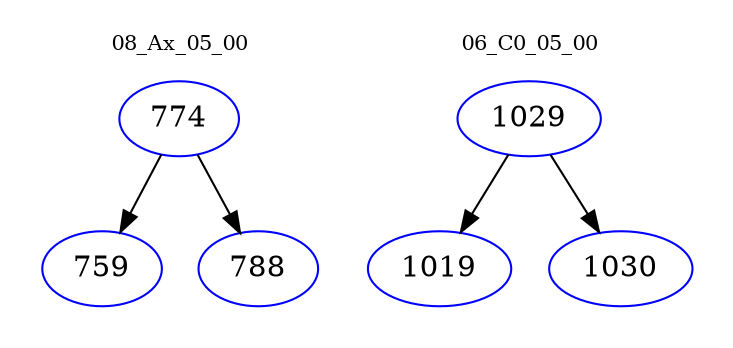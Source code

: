 digraph{
subgraph cluster_0 {
color = white
label = "08_Ax_05_00";
fontsize=10;
T0_774 [label="774", color="blue"]
T0_774 -> T0_759 [color="black"]
T0_759 [label="759", color="blue"]
T0_774 -> T0_788 [color="black"]
T0_788 [label="788", color="blue"]
}
subgraph cluster_1 {
color = white
label = "06_C0_05_00";
fontsize=10;
T1_1029 [label="1029", color="blue"]
T1_1029 -> T1_1019 [color="black"]
T1_1019 [label="1019", color="blue"]
T1_1029 -> T1_1030 [color="black"]
T1_1030 [label="1030", color="blue"]
}
}
